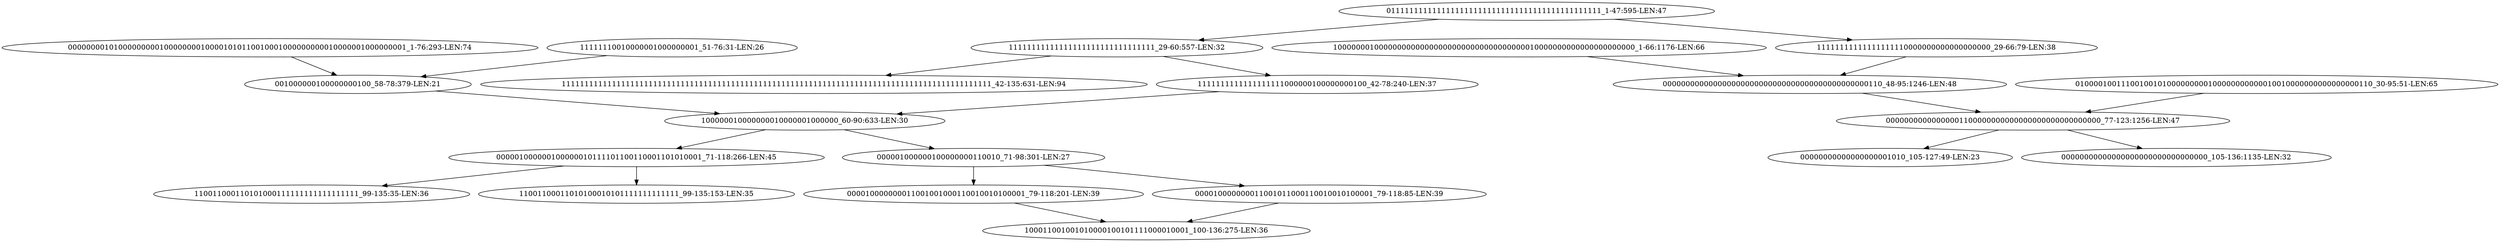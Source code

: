 digraph G {
    "100000010000000010000001000000_60-90:633-LEN:30" -> "000001000000100000010111101100110001101010001_71-118:266-LEN:45";
    "100000010000000010000001000000_60-90:633-LEN:30" -> "000001000000100000000110010_71-98:301-LEN:27";
    "01000010011100100101000000000100000000000010010000000000000000110_30-95:51-LEN:65" -> "00000000000000001100000000000000000000000000000_77-123:1256-LEN:47";
    "00000000101000000000100000000100001010110010001000000000010000001000000001_1-76:293-LEN:74" -> "001000000100000000100_58-78:379-LEN:21";
    "11111111111111111110000000000000000000_29-66:79-LEN:38" -> "000000000000000000000000000000000000000000000110_48-95:1246-LEN:48";
    "11111110010000001000000001_51-76:31-LEN:26" -> "001000000100000000100_58-78:379-LEN:21";
    "00000000000000001100000000000000000000000000000_77-123:1256-LEN:47" -> "00000000000000000001010_105-127:49-LEN:23";
    "00000000000000001100000000000000000000000000000_77-123:1256-LEN:47" -> "00000000000000000000000000000000_105-136:1135-LEN:32";
    "000010000000011001001000110010010100001_79-118:201-LEN:39" -> "100011001001010000100101111000010001_100-136:275-LEN:36";
    "01111111111111111111111111111111111111111111111_1-47:595-LEN:47" -> "11111111111111111110000000000000000000_29-66:79-LEN:38";
    "01111111111111111111111111111111111111111111111_1-47:595-LEN:47" -> "11111111111111111111111111111111_29-60:557-LEN:32";
    "11111111111111111111111111111111_29-60:557-LEN:32" -> "1111111111111111111111111111111111111111111111111111111111111111111111111111111111111111111111_42-135:631-LEN:94";
    "11111111111111111111111111111111_29-60:557-LEN:32" -> "1111111111111111111000000100000000100_42-78:240-LEN:37";
    "100000001000000000000000000000000000000000010000000000000000000000_1-66:1176-LEN:66" -> "000000000000000000000000000000000000000000000110_48-95:1246-LEN:48";
    "000010000000011001011000110010010100001_79-118:85-LEN:39" -> "100011001001010000100101111000010001_100-136:275-LEN:36";
    "000001000000100000010111101100110001101010001_71-118:266-LEN:45" -> "110011000110101000111111111111111111_99-135:35-LEN:36";
    "000001000000100000010111101100110001101010001_71-118:266-LEN:45" -> "11001100011010100010101111111111111_99-135:153-LEN:35";
    "000001000000100000000110010_71-98:301-LEN:27" -> "000010000000011001001000110010010100001_79-118:201-LEN:39";
    "000001000000100000000110010_71-98:301-LEN:27" -> "000010000000011001011000110010010100001_79-118:85-LEN:39";
    "1111111111111111111000000100000000100_42-78:240-LEN:37" -> "100000010000000010000001000000_60-90:633-LEN:30";
    "000000000000000000000000000000000000000000000110_48-95:1246-LEN:48" -> "00000000000000001100000000000000000000000000000_77-123:1256-LEN:47";
    "001000000100000000100_58-78:379-LEN:21" -> "100000010000000010000001000000_60-90:633-LEN:30";
}
